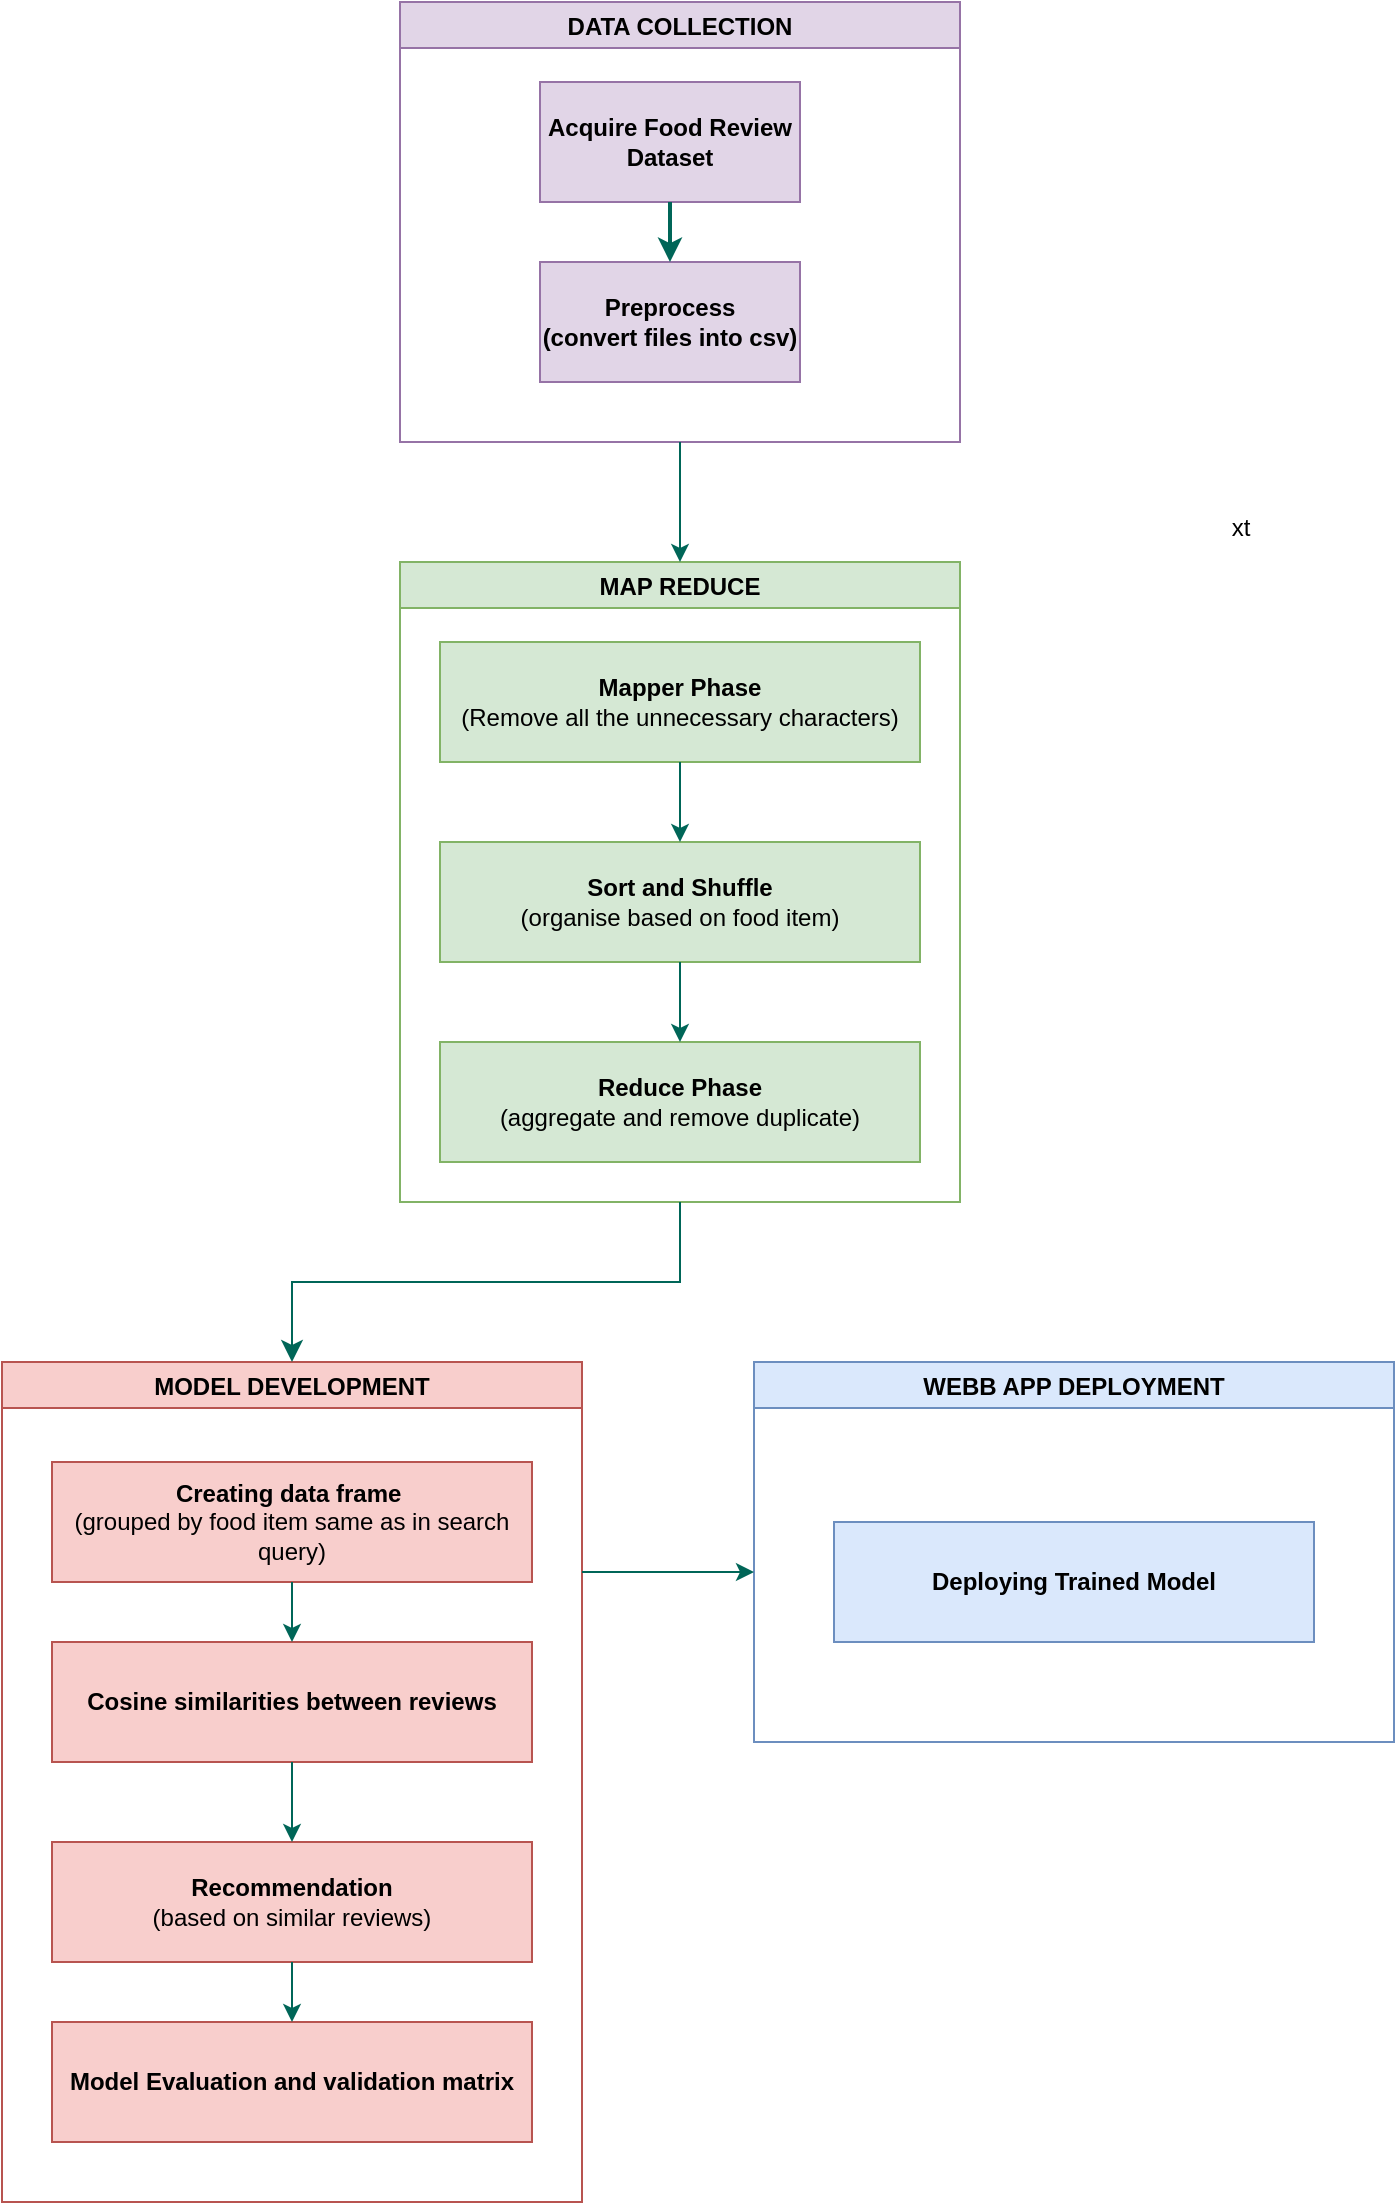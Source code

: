 <mxfile version="22.1.15" type="github">
  <diagram name="Page-1" id="Yq_X96kyCkvC1L8KpiFo">
    <mxGraphModel dx="2100" dy="1114" grid="1" gridSize="10" guides="0" tooltips="1" connect="1" arrows="1" fold="1" page="1" pageScale="1" pageWidth="827" pageHeight="1169" background="#FFFFFF" math="0" shadow="0">
      <root>
        <mxCell id="0" />
        <mxCell id="1" parent="0" />
        <mxCell id="ZaFDxMiYzVC_nJNneum8-2" value="DATA COLLECTION" style="swimlane;rounded=0;labelBackgroundColor=none;fillColor=#e1d5e7;strokeColor=#9673a6;" vertex="1" parent="1">
          <mxGeometry x="280" y="40" width="280" height="220" as="geometry">
            <mxRectangle x="250" y="100" width="100" height="30" as="alternateBounds" />
          </mxGeometry>
        </mxCell>
        <UserObject label="&lt;b&gt;Acquire Food Review Dataset&lt;/b&gt;" treeRoot="1" id="ZaFDxMiYzVC_nJNneum8-4">
          <mxCell style="whiteSpace=wrap;html=1;align=center;treeFolding=1;treeMoving=1;newEdgeStyle={&quot;edgeStyle&quot;:&quot;elbowEdgeStyle&quot;,&quot;startArrow&quot;:&quot;none&quot;,&quot;endArrow&quot;:&quot;none&quot;};rounded=0;labelBackgroundColor=none;fillColor=#e1d5e7;strokeColor=#9673a6;" vertex="1" parent="ZaFDxMiYzVC_nJNneum8-2">
            <mxGeometry x="70" y="40" width="130" height="60" as="geometry" />
          </mxCell>
        </UserObject>
        <UserObject label="&lt;b&gt;Preprocess&lt;br&gt;(convert files into csv)&lt;br&gt;&lt;/b&gt;" treeRoot="1" id="ZaFDxMiYzVC_nJNneum8-5">
          <mxCell style="whiteSpace=wrap;html=1;align=center;treeFolding=1;treeMoving=1;newEdgeStyle={&quot;edgeStyle&quot;:&quot;elbowEdgeStyle&quot;,&quot;startArrow&quot;:&quot;none&quot;,&quot;endArrow&quot;:&quot;none&quot;};rounded=0;labelBackgroundColor=none;fillColor=#e1d5e7;strokeColor=#9673a6;" vertex="1" parent="ZaFDxMiYzVC_nJNneum8-2">
            <mxGeometry x="70" y="130" width="130" height="60" as="geometry" />
          </mxCell>
        </UserObject>
        <mxCell id="ZaFDxMiYzVC_nJNneum8-7" value="" style="endArrow=classic;html=1;rounded=0;exitX=0.5;exitY=1;exitDx=0;exitDy=0;strokeWidth=2;strokeColor=#006658;entryX=0.5;entryY=0;entryDx=0;entryDy=0;labelBackgroundColor=none;fontColor=default;" edge="1" parent="ZaFDxMiYzVC_nJNneum8-2" source="ZaFDxMiYzVC_nJNneum8-4" target="ZaFDxMiYzVC_nJNneum8-5">
          <mxGeometry width="50" height="50" relative="1" as="geometry">
            <mxPoint x="106" y="190" as="sourcePoint" />
            <mxPoint x="136" y="130" as="targetPoint" />
            <Array as="points" />
          </mxGeometry>
        </mxCell>
        <mxCell id="ZaFDxMiYzVC_nJNneum8-8" value="MAP REDUCE" style="swimlane;rounded=0;labelBackgroundColor=none;fillColor=#d5e8d4;strokeColor=#82b366;" vertex="1" parent="1">
          <mxGeometry x="280" y="320" width="280" height="320" as="geometry" />
        </mxCell>
        <UserObject label="&lt;b&gt;Mapper Phase&lt;/b&gt;&lt;br&gt;(Remove all the unnecessary characters)" treeRoot="1" id="ZaFDxMiYzVC_nJNneum8-9">
          <mxCell style="whiteSpace=wrap;html=1;align=center;treeFolding=1;treeMoving=1;newEdgeStyle={&quot;edgeStyle&quot;:&quot;elbowEdgeStyle&quot;,&quot;startArrow&quot;:&quot;none&quot;,&quot;endArrow&quot;:&quot;none&quot;};rounded=0;labelBackgroundColor=none;fillColor=#d5e8d4;strokeColor=#82b366;" vertex="1" parent="ZaFDxMiYzVC_nJNneum8-8">
            <mxGeometry x="20" y="40" width="240" height="60" as="geometry" />
          </mxCell>
        </UserObject>
        <UserObject label="&lt;b&gt;Sort and Shuffle&lt;/b&gt;&lt;br&gt;(organise based on food item)" treeRoot="1" id="ZaFDxMiYzVC_nJNneum8-10">
          <mxCell style="whiteSpace=wrap;html=1;align=center;treeFolding=1;treeMoving=1;newEdgeStyle={&quot;edgeStyle&quot;:&quot;elbowEdgeStyle&quot;,&quot;startArrow&quot;:&quot;none&quot;,&quot;endArrow&quot;:&quot;none&quot;};rounded=0;labelBackgroundColor=none;fillColor=#d5e8d4;strokeColor=#82b366;" vertex="1" parent="ZaFDxMiYzVC_nJNneum8-8">
            <mxGeometry x="20" y="140" width="240" height="60" as="geometry" />
          </mxCell>
        </UserObject>
        <UserObject label="&lt;b&gt;Reduce Phase&lt;/b&gt;&lt;br&gt;(aggregate and remove duplicate)" treeRoot="1" id="ZaFDxMiYzVC_nJNneum8-11">
          <mxCell style="whiteSpace=wrap;html=1;align=center;treeFolding=1;treeMoving=1;newEdgeStyle={&quot;edgeStyle&quot;:&quot;elbowEdgeStyle&quot;,&quot;startArrow&quot;:&quot;none&quot;,&quot;endArrow&quot;:&quot;none&quot;};rounded=0;labelBackgroundColor=none;fillColor=#d5e8d4;strokeColor=#82b366;" vertex="1" parent="ZaFDxMiYzVC_nJNneum8-8">
            <mxGeometry x="20" y="240" width="240" height="60" as="geometry" />
          </mxCell>
        </UserObject>
        <mxCell id="ZaFDxMiYzVC_nJNneum8-12" value="" style="endArrow=classic;html=1;rounded=0;exitX=0.5;exitY=1;exitDx=0;exitDy=0;entryX=0.5;entryY=0;entryDx=0;entryDy=0;labelBackgroundColor=none;strokeColor=#006658;fontColor=default;" edge="1" parent="ZaFDxMiYzVC_nJNneum8-8" source="ZaFDxMiYzVC_nJNneum8-9" target="ZaFDxMiYzVC_nJNneum8-10">
          <mxGeometry width="50" height="50" relative="1" as="geometry">
            <mxPoint x="80" y="230" as="sourcePoint" />
            <mxPoint x="130" y="180" as="targetPoint" />
          </mxGeometry>
        </mxCell>
        <mxCell id="ZaFDxMiYzVC_nJNneum8-13" value="" style="endArrow=classic;html=1;rounded=0;exitX=0.5;exitY=1;exitDx=0;exitDy=0;entryX=0.5;entryY=0;entryDx=0;entryDy=0;labelBackgroundColor=none;strokeColor=#006658;fontColor=default;" edge="1" parent="ZaFDxMiYzVC_nJNneum8-8" source="ZaFDxMiYzVC_nJNneum8-10" target="ZaFDxMiYzVC_nJNneum8-11">
          <mxGeometry width="50" height="50" relative="1" as="geometry">
            <mxPoint x="80" y="230" as="sourcePoint" />
            <mxPoint x="130" y="180" as="targetPoint" />
          </mxGeometry>
        </mxCell>
        <mxCell id="ZaFDxMiYzVC_nJNneum8-14" value="MODEL DEVELOPMENT" style="swimlane;rounded=0;labelBackgroundColor=none;fillColor=#f8cecc;strokeColor=#b85450;" vertex="1" parent="1">
          <mxGeometry x="81" y="720" width="290" height="420" as="geometry" />
        </mxCell>
        <UserObject label="&lt;b&gt;Creating data frame&amp;nbsp;&lt;/b&gt;&lt;br&gt;(grouped by food item same as in search query)" treeRoot="1" id="ZaFDxMiYzVC_nJNneum8-15">
          <mxCell style="whiteSpace=wrap;html=1;align=center;treeFolding=1;treeMoving=1;newEdgeStyle={&quot;edgeStyle&quot;:&quot;elbowEdgeStyle&quot;,&quot;startArrow&quot;:&quot;none&quot;,&quot;endArrow&quot;:&quot;none&quot;};rounded=0;labelBackgroundColor=none;fillColor=#f8cecc;strokeColor=#b85450;" vertex="1" parent="ZaFDxMiYzVC_nJNneum8-14">
            <mxGeometry x="25" y="50" width="240" height="60" as="geometry" />
          </mxCell>
        </UserObject>
        <UserObject label="&lt;b&gt;Cosine similarities between reviews&lt;/b&gt;&lt;br&gt;" treeRoot="1" id="ZaFDxMiYzVC_nJNneum8-16">
          <mxCell style="whiteSpace=wrap;html=1;align=center;treeFolding=1;treeMoving=1;newEdgeStyle={&quot;edgeStyle&quot;:&quot;elbowEdgeStyle&quot;,&quot;startArrow&quot;:&quot;none&quot;,&quot;endArrow&quot;:&quot;none&quot;};rounded=0;labelBackgroundColor=none;fillColor=#f8cecc;strokeColor=#b85450;" vertex="1" parent="ZaFDxMiYzVC_nJNneum8-14">
            <mxGeometry x="25" y="140" width="240" height="60" as="geometry" />
          </mxCell>
        </UserObject>
        <UserObject label="&lt;b&gt;Recommendation&lt;br&gt;&lt;/b&gt;(based on similar reviews)" treeRoot="1" id="ZaFDxMiYzVC_nJNneum8-17">
          <mxCell style="whiteSpace=wrap;html=1;align=center;treeFolding=1;treeMoving=1;newEdgeStyle={&quot;edgeStyle&quot;:&quot;elbowEdgeStyle&quot;,&quot;startArrow&quot;:&quot;none&quot;,&quot;endArrow&quot;:&quot;none&quot;};rounded=0;labelBackgroundColor=none;fillColor=#f8cecc;strokeColor=#b85450;" vertex="1" parent="ZaFDxMiYzVC_nJNneum8-14">
            <mxGeometry x="25" y="240" width="240" height="60" as="geometry" />
          </mxCell>
        </UserObject>
        <UserObject label="&lt;b&gt;Model Evaluation and validation matrix&lt;/b&gt;" treeRoot="1" id="ZaFDxMiYzVC_nJNneum8-19">
          <mxCell style="whiteSpace=wrap;html=1;align=center;treeFolding=1;treeMoving=1;newEdgeStyle={&quot;edgeStyle&quot;:&quot;elbowEdgeStyle&quot;,&quot;startArrow&quot;:&quot;none&quot;,&quot;endArrow&quot;:&quot;none&quot;};rounded=0;labelBackgroundColor=none;fillColor=#f8cecc;strokeColor=#b85450;" vertex="1" parent="ZaFDxMiYzVC_nJNneum8-14">
            <mxGeometry x="25" y="330" width="240" height="60" as="geometry" />
          </mxCell>
        </UserObject>
        <mxCell id="ZaFDxMiYzVC_nJNneum8-20" value="" style="endArrow=classic;html=1;rounded=0;exitX=0.5;exitY=1;exitDx=0;exitDy=0;entryX=0.5;entryY=0;entryDx=0;entryDy=0;labelBackgroundColor=none;strokeColor=#006658;fontColor=default;" edge="1" parent="ZaFDxMiYzVC_nJNneum8-14" source="ZaFDxMiYzVC_nJNneum8-15" target="ZaFDxMiYzVC_nJNneum8-16">
          <mxGeometry width="50" height="50" relative="1" as="geometry">
            <mxPoint x="210" y="330" as="sourcePoint" />
            <mxPoint x="260" y="280" as="targetPoint" />
          </mxGeometry>
        </mxCell>
        <mxCell id="ZaFDxMiYzVC_nJNneum8-21" value="" style="endArrow=classic;html=1;rounded=0;exitX=0.5;exitY=1;exitDx=0;exitDy=0;entryX=0.5;entryY=0;entryDx=0;entryDy=0;labelBackgroundColor=none;strokeColor=#006658;fontColor=default;" edge="1" parent="ZaFDxMiYzVC_nJNneum8-14" source="ZaFDxMiYzVC_nJNneum8-16" target="ZaFDxMiYzVC_nJNneum8-17">
          <mxGeometry width="50" height="50" relative="1" as="geometry">
            <mxPoint x="210" y="330" as="sourcePoint" />
            <mxPoint x="260" y="280" as="targetPoint" />
          </mxGeometry>
        </mxCell>
        <mxCell id="ZaFDxMiYzVC_nJNneum8-22" value="" style="endArrow=classic;html=1;rounded=0;exitX=0.5;exitY=1;exitDx=0;exitDy=0;entryX=0.5;entryY=0;entryDx=0;entryDy=0;labelBackgroundColor=none;strokeColor=#006658;fontColor=default;" edge="1" parent="ZaFDxMiYzVC_nJNneum8-14" source="ZaFDxMiYzVC_nJNneum8-17" target="ZaFDxMiYzVC_nJNneum8-19">
          <mxGeometry width="50" height="50" relative="1" as="geometry">
            <mxPoint x="210" y="330" as="sourcePoint" />
            <mxPoint x="260" y="280" as="targetPoint" />
          </mxGeometry>
        </mxCell>
        <mxCell id="ZaFDxMiYzVC_nJNneum8-23" value="WEBB APP DEPLOYMENT" style="swimlane;rounded=0;labelBackgroundColor=none;fillColor=#dae8fc;strokeColor=#6c8ebf;" vertex="1" parent="1">
          <mxGeometry x="457" y="720" width="320" height="190" as="geometry" />
        </mxCell>
        <UserObject label="&lt;b&gt;Deploying Trained Model&lt;/b&gt;" treeRoot="1" id="ZaFDxMiYzVC_nJNneum8-24">
          <mxCell style="whiteSpace=wrap;html=1;align=center;treeFolding=1;treeMoving=1;newEdgeStyle={&quot;edgeStyle&quot;:&quot;elbowEdgeStyle&quot;,&quot;startArrow&quot;:&quot;none&quot;,&quot;endArrow&quot;:&quot;none&quot;};rounded=0;labelBackgroundColor=none;fillColor=#dae8fc;strokeColor=#6c8ebf;" vertex="1" parent="ZaFDxMiYzVC_nJNneum8-23">
            <mxGeometry x="40" y="80" width="240" height="60" as="geometry" />
          </mxCell>
        </UserObject>
        <mxCell id="ZaFDxMiYzVC_nJNneum8-26" value="" style="endArrow=classic;html=1;rounded=0;exitX=1;exitY=0.25;exitDx=0;exitDy=0;labelBackgroundColor=none;strokeColor=#006658;fontColor=default;" edge="1" parent="1" source="ZaFDxMiYzVC_nJNneum8-14">
          <mxGeometry width="50" height="50" relative="1" as="geometry">
            <mxPoint x="330" y="700" as="sourcePoint" />
            <mxPoint x="457" y="825" as="targetPoint" />
          </mxGeometry>
        </mxCell>
        <mxCell id="ZaFDxMiYzVC_nJNneum8-28" value="" style="edgeStyle=segmentEdgeStyle;endArrow=classic;html=1;curved=0;rounded=0;endSize=8;startSize=8;exitX=0.5;exitY=1;exitDx=0;exitDy=0;labelBackgroundColor=none;strokeColor=#006658;fontColor=default;entryX=0.5;entryY=0;entryDx=0;entryDy=0;" edge="1" parent="1" source="ZaFDxMiYzVC_nJNneum8-8" target="ZaFDxMiYzVC_nJNneum8-14">
          <mxGeometry width="50" height="50" relative="1" as="geometry">
            <mxPoint x="425" y="650" as="sourcePoint" />
            <mxPoint x="260" y="720" as="targetPoint" />
            <Array as="points">
              <mxPoint x="420" y="680" />
              <mxPoint x="226" y="680" />
            </Array>
          </mxGeometry>
        </mxCell>
        <mxCell id="ZaFDxMiYzVC_nJNneum8-29" value="" style="endArrow=classic;html=1;rounded=0;exitX=0.5;exitY=1;exitDx=0;exitDy=0;entryX=0.5;entryY=0;entryDx=0;entryDy=0;labelBackgroundColor=none;strokeColor=#006658;fontColor=default;" edge="1" parent="1" source="ZaFDxMiYzVC_nJNneum8-2" target="ZaFDxMiYzVC_nJNneum8-8">
          <mxGeometry width="50" height="50" relative="1" as="geometry">
            <mxPoint x="330" y="400" as="sourcePoint" />
            <mxPoint x="380" y="350" as="targetPoint" />
          </mxGeometry>
        </mxCell>
        <mxCell id="ZaFDxMiYzVC_nJNneum8-30" value="xt" style="text;html=1;align=center;verticalAlign=middle;resizable=0;points=[];autosize=1;strokeColor=none;fillColor=none;" vertex="1" parent="1">
          <mxGeometry x="685" y="288" width="30" height="30" as="geometry" />
        </mxCell>
      </root>
    </mxGraphModel>
  </diagram>
</mxfile>
